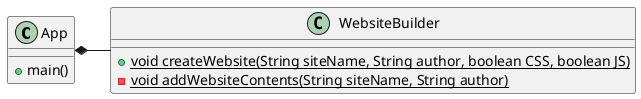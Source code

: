 @startuml
'https://plantuml.com/class-diagram

class App {
    + main()
}

class WebsiteBuilder {
    {static} +void createWebsite(String siteName, String author, boolean CSS, boolean JS)
    {static} -void addWebsiteContents(String siteName, String author)
}

App *- WebsiteBuilder

@enduml